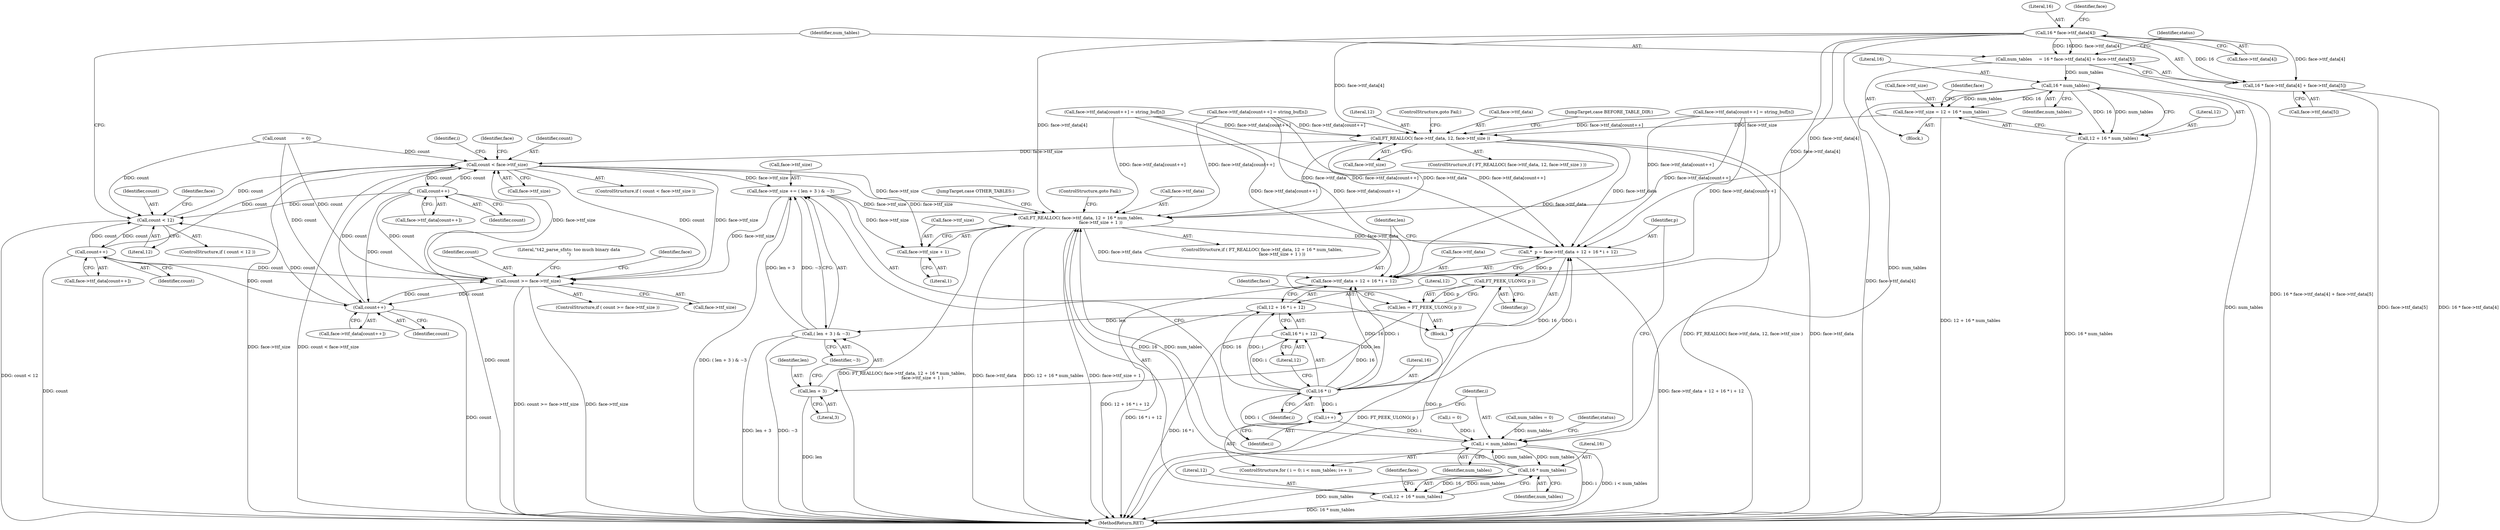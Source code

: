 digraph "0_savannah_3788187e0c396952cd7d905c6c61f3ff8e84b2b4_0@array" {
"1000456" [label="(Call,16 * face->ttf_data[4])"];
"1000453" [label="(Call,num_tables     = 16 * face->ttf_data[4] + face->ttf_data[5])"];
"1000477" [label="(Call,16 * num_tables)"];
"1000471" [label="(Call,face->ttf_size = 12 + 16 * num_tables)"];
"1000481" [label="(Call,FT_REALLOC( face->ttf_data, 12, face->ttf_size ))"];
"1000492" [label="(Call,count < face->ttf_size)"];
"1000503" [label="(Call,count++)"];
"1000436" [label="(Call,count < 12)"];
"1000445" [label="(Call,count++)"];
"1000571" [label="(Call,count >= face->ttf_size)"];
"1000589" [label="(Call,count++)"];
"1000541" [label="(Call,face->ttf_size += ( len + 3 ) & ~3)"];
"1000554" [label="(Call,FT_REALLOC( face->ttf_data, 12 + 16 * num_tables,\n                             face->ttf_size + 1 ))"];
"1000524" [label="(Call,*  p = face->ttf_data + 12 + 16 * i + 12)"];
"1000539" [label="(Call,FT_PEEK_ULONG( p ))"];
"1000537" [label="(Call,len = FT_PEEK_ULONG( p ))"];
"1000545" [label="(Call,( len + 3 ) & ~3)"];
"1000546" [label="(Call,len + 3)"];
"1000526" [label="(Call,face->ttf_data + 12 + 16 * i + 12)"];
"1000563" [label="(Call,face->ttf_size + 1)"];
"1000475" [label="(Call,12 + 16 * num_tables)"];
"1000517" [label="(Call,i < num_tables)"];
"1000533" [label="(Call,16 * i)"];
"1000520" [label="(Call,i++)"];
"1000530" [label="(Call,12 + 16 * i + 12)"];
"1000532" [label="(Call,16 * i + 12)"];
"1000560" [label="(Call,16 * num_tables)"];
"1000558" [label="(Call,12 + 16 * num_tables)"];
"1000455" [label="(Call,16 * face->ttf_data[4] + face->ttf_data[5])"];
"1000490" [label="(JumpTarget,case BEFORE_TABLE_DIR:)"];
"1000569" [label="(JumpTarget,case OTHER_TABLES:)"];
"1000478" [label="(Literal,16)"];
"1000585" [label="(Call,face->ttf_data[count++])"];
"1000542" [label="(Call,face->ttf_size)"];
"1000437" [label="(Identifier,count)"];
"1000532" [label="(Call,16 * i + 12)"];
"1000548" [label="(Literal,3)"];
"1000483" [label="(Identifier,face)"];
"1000486" [label="(Call,face->ttf_size)"];
"1000545" [label="(Call,( len + 3 ) & ~3)"];
"1000596" [label="(MethodReturn,RET)"];
"1000536" [label="(Literal,12)"];
"1000533" [label="(Call,16 * i)"];
"1000515" [label="(Identifier,i)"];
"1000558" [label="(Call,12 + 16 * num_tables)"];
"1000534" [label="(Literal,16)"];
"1000445" [label="(Call,count++)"];
"1000563" [label="(Call,face->ttf_size + 1)"];
"1000553" [label="(ControlStructure,if ( FT_REALLOC( face->ttf_data, 12 + 16 * num_tables,\n                             face->ttf_size + 1 ) ))"];
"1000441" [label="(Call,face->ttf_data[count++])"];
"1000155" [label="(Call,num_tables = 0)"];
"1000572" [label="(Identifier,count)"];
"1000520" [label="(Call,i++)"];
"1000584" [label="(Call,face->ttf_data[count++] = string_buf[n])"];
"1000560" [label="(Call,16 * num_tables)"];
"1000554" [label="(Call,FT_REALLOC( face->ttf_data, 12 + 16 * num_tables,\n                             face->ttf_size + 1 ))"];
"1000454" [label="(Identifier,num_tables)"];
"1000476" [label="(Literal,12)"];
"1000457" [label="(Literal,16)"];
"1000519" [label="(Identifier,num_tables)"];
"1000438" [label="(Literal,12)"];
"1000443" [label="(Identifier,face)"];
"1000485" [label="(Literal,12)"];
"1000465" [label="(Identifier,face)"];
"1000469" [label="(Identifier,status)"];
"1000559" [label="(Literal,12)"];
"1000568" [label="(ControlStructure,goto Fail;)"];
"1000538" [label="(Identifier,len)"];
"1000435" [label="(ControlStructure,if ( count < 12 ))"];
"1000551" [label="(Identifier,status)"];
"1000480" [label="(ControlStructure,if ( FT_REALLOC( face->ttf_data, 12, face->ttf_size ) ))"];
"1000489" [label="(ControlStructure,goto Fail;)"];
"1000501" [label="(Identifier,face)"];
"1000518" [label="(Identifier,i)"];
"1000436" [label="(Call,count < 12)"];
"1000477" [label="(Call,16 * num_tables)"];
"1000499" [label="(Call,face->ttf_data[count++])"];
"1000455" [label="(Call,16 * face->ttf_data[4] + face->ttf_data[5])"];
"1000567" [label="(Literal,1)"];
"1000482" [label="(Call,face->ttf_data)"];
"1000475" [label="(Call,12 + 16 * num_tables)"];
"1000498" [label="(Call,face->ttf_data[count++] = string_buf[n])"];
"1000527" [label="(Call,face->ttf_data)"];
"1000530" [label="(Call,12 + 16 * i + 12)"];
"1000526" [label="(Call,face->ttf_data + 12 + 16 * i + 12)"];
"1000535" [label="(Identifier,i)"];
"1000513" [label="(ControlStructure,for ( i = 0; i < num_tables; i++ ))"];
"1000479" [label="(Identifier,num_tables)"];
"1000547" [label="(Identifier,len)"];
"1000492" [label="(Call,count < face->ttf_size)"];
"1000522" [label="(Block,)"];
"1000456" [label="(Call,16 * face->ttf_data[4])"];
"1000503" [label="(Call,count++)"];
"1000493" [label="(Identifier,count)"];
"1000531" [label="(Literal,12)"];
"1000446" [label="(Identifier,count)"];
"1000463" [label="(Call,face->ttf_data[5])"];
"1000555" [label="(Call,face->ttf_data)"];
"1000504" [label="(Identifier,count)"];
"1000494" [label="(Call,face->ttf_size)"];
"1000472" [label="(Call,face->ttf_size)"];
"1000537" [label="(Call,len = FT_PEEK_ULONG( p ))"];
"1000578" [label="(Literal,\"t42_parse_sfnts: too much binary data\n\")"];
"1000458" [label="(Call,face->ttf_data[4])"];
"1000570" [label="(ControlStructure,if ( count >= face->ttf_size ))"];
"1000540" [label="(Identifier,p)"];
"1000481" [label="(Call,FT_REALLOC( face->ttf_data, 12, face->ttf_size ))"];
"1000525" [label="(Identifier,p)"];
"1000517" [label="(Call,i < num_tables)"];
"1000471" [label="(Call,face->ttf_size = 12 + 16 * num_tables)"];
"1000491" [label="(ControlStructure,if ( count < face->ttf_size ))"];
"1000573" [label="(Call,face->ttf_size)"];
"1000453" [label="(Call,num_tables     = 16 * face->ttf_data[4] + face->ttf_data[5])"];
"1000589" [label="(Call,count++)"];
"1000514" [label="(Call,i = 0)"];
"1000521" [label="(Identifier,i)"];
"1000541" [label="(Call,face->ttf_size += ( len + 3 ) & ~3)"];
"1000549" [label="(Identifier,~3)"];
"1000561" [label="(Literal,16)"];
"1000562" [label="(Identifier,num_tables)"];
"1000590" [label="(Identifier,count)"];
"1000587" [label="(Identifier,face)"];
"1000452" [label="(Block,)"];
"1000524" [label="(Call,*  p = face->ttf_data + 12 + 16 * i + 12)"];
"1000543" [label="(Identifier,face)"];
"1000546" [label="(Call,len + 3)"];
"1000539" [label="(Call,FT_PEEK_ULONG( p ))"];
"1000564" [label="(Call,face->ttf_size)"];
"1000211" [label="(Call,count           = 0)"];
"1000440" [label="(Call,face->ttf_data[count++] = string_buf[n])"];
"1000565" [label="(Identifier,face)"];
"1000571" [label="(Call,count >= face->ttf_size)"];
"1000456" -> "1000455"  [label="AST: "];
"1000456" -> "1000458"  [label="CFG: "];
"1000457" -> "1000456"  [label="AST: "];
"1000458" -> "1000456"  [label="AST: "];
"1000465" -> "1000456"  [label="CFG: "];
"1000456" -> "1000596"  [label="DDG: face->ttf_data[4]"];
"1000456" -> "1000453"  [label="DDG: 16"];
"1000456" -> "1000453"  [label="DDG: face->ttf_data[4]"];
"1000456" -> "1000455"  [label="DDG: 16"];
"1000456" -> "1000455"  [label="DDG: face->ttf_data[4]"];
"1000456" -> "1000481"  [label="DDG: face->ttf_data[4]"];
"1000456" -> "1000524"  [label="DDG: face->ttf_data[4]"];
"1000456" -> "1000526"  [label="DDG: face->ttf_data[4]"];
"1000456" -> "1000554"  [label="DDG: face->ttf_data[4]"];
"1000453" -> "1000452"  [label="AST: "];
"1000453" -> "1000455"  [label="CFG: "];
"1000454" -> "1000453"  [label="AST: "];
"1000455" -> "1000453"  [label="AST: "];
"1000469" -> "1000453"  [label="CFG: "];
"1000453" -> "1000596"  [label="DDG: 16 * face->ttf_data[4] + face->ttf_data[5]"];
"1000453" -> "1000477"  [label="DDG: num_tables"];
"1000477" -> "1000475"  [label="AST: "];
"1000477" -> "1000479"  [label="CFG: "];
"1000478" -> "1000477"  [label="AST: "];
"1000479" -> "1000477"  [label="AST: "];
"1000475" -> "1000477"  [label="CFG: "];
"1000477" -> "1000596"  [label="DDG: num_tables"];
"1000477" -> "1000471"  [label="DDG: 16"];
"1000477" -> "1000471"  [label="DDG: num_tables"];
"1000477" -> "1000475"  [label="DDG: 16"];
"1000477" -> "1000475"  [label="DDG: num_tables"];
"1000477" -> "1000517"  [label="DDG: num_tables"];
"1000471" -> "1000452"  [label="AST: "];
"1000471" -> "1000475"  [label="CFG: "];
"1000472" -> "1000471"  [label="AST: "];
"1000475" -> "1000471"  [label="AST: "];
"1000483" -> "1000471"  [label="CFG: "];
"1000471" -> "1000596"  [label="DDG: 12 + 16 * num_tables"];
"1000471" -> "1000481"  [label="DDG: face->ttf_size"];
"1000481" -> "1000480"  [label="AST: "];
"1000481" -> "1000486"  [label="CFG: "];
"1000482" -> "1000481"  [label="AST: "];
"1000485" -> "1000481"  [label="AST: "];
"1000486" -> "1000481"  [label="AST: "];
"1000489" -> "1000481"  [label="CFG: "];
"1000490" -> "1000481"  [label="CFG: "];
"1000481" -> "1000596"  [label="DDG: FT_REALLOC( face->ttf_data, 12, face->ttf_size )"];
"1000481" -> "1000596"  [label="DDG: face->ttf_data"];
"1000554" -> "1000481"  [label="DDG: face->ttf_data"];
"1000498" -> "1000481"  [label="DDG: face->ttf_data[count++]"];
"1000440" -> "1000481"  [label="DDG: face->ttf_data[count++]"];
"1000584" -> "1000481"  [label="DDG: face->ttf_data[count++]"];
"1000481" -> "1000492"  [label="DDG: face->ttf_size"];
"1000481" -> "1000524"  [label="DDG: face->ttf_data"];
"1000481" -> "1000526"  [label="DDG: face->ttf_data"];
"1000481" -> "1000554"  [label="DDG: face->ttf_data"];
"1000492" -> "1000491"  [label="AST: "];
"1000492" -> "1000494"  [label="CFG: "];
"1000493" -> "1000492"  [label="AST: "];
"1000494" -> "1000492"  [label="AST: "];
"1000501" -> "1000492"  [label="CFG: "];
"1000515" -> "1000492"  [label="CFG: "];
"1000492" -> "1000596"  [label="DDG: face->ttf_size"];
"1000492" -> "1000596"  [label="DDG: count < face->ttf_size"];
"1000436" -> "1000492"  [label="DDG: count"];
"1000589" -> "1000492"  [label="DDG: count"];
"1000445" -> "1000492"  [label="DDG: count"];
"1000211" -> "1000492"  [label="DDG: count"];
"1000503" -> "1000492"  [label="DDG: count"];
"1000571" -> "1000492"  [label="DDG: face->ttf_size"];
"1000492" -> "1000503"  [label="DDG: count"];
"1000492" -> "1000541"  [label="DDG: face->ttf_size"];
"1000492" -> "1000554"  [label="DDG: face->ttf_size"];
"1000492" -> "1000563"  [label="DDG: face->ttf_size"];
"1000492" -> "1000571"  [label="DDG: count"];
"1000492" -> "1000571"  [label="DDG: face->ttf_size"];
"1000503" -> "1000499"  [label="AST: "];
"1000503" -> "1000504"  [label="CFG: "];
"1000504" -> "1000503"  [label="AST: "];
"1000499" -> "1000503"  [label="CFG: "];
"1000503" -> "1000596"  [label="DDG: count"];
"1000503" -> "1000436"  [label="DDG: count"];
"1000503" -> "1000571"  [label="DDG: count"];
"1000503" -> "1000589"  [label="DDG: count"];
"1000436" -> "1000435"  [label="AST: "];
"1000436" -> "1000438"  [label="CFG: "];
"1000437" -> "1000436"  [label="AST: "];
"1000438" -> "1000436"  [label="AST: "];
"1000443" -> "1000436"  [label="CFG: "];
"1000454" -> "1000436"  [label="CFG: "];
"1000436" -> "1000596"  [label="DDG: count < 12"];
"1000589" -> "1000436"  [label="DDG: count"];
"1000445" -> "1000436"  [label="DDG: count"];
"1000211" -> "1000436"  [label="DDG: count"];
"1000436" -> "1000445"  [label="DDG: count"];
"1000445" -> "1000441"  [label="AST: "];
"1000445" -> "1000446"  [label="CFG: "];
"1000446" -> "1000445"  [label="AST: "];
"1000441" -> "1000445"  [label="CFG: "];
"1000445" -> "1000596"  [label="DDG: count"];
"1000445" -> "1000571"  [label="DDG: count"];
"1000445" -> "1000589"  [label="DDG: count"];
"1000571" -> "1000570"  [label="AST: "];
"1000571" -> "1000573"  [label="CFG: "];
"1000572" -> "1000571"  [label="AST: "];
"1000573" -> "1000571"  [label="AST: "];
"1000578" -> "1000571"  [label="CFG: "];
"1000587" -> "1000571"  [label="CFG: "];
"1000571" -> "1000596"  [label="DDG: count >= face->ttf_size"];
"1000571" -> "1000596"  [label="DDG: face->ttf_size"];
"1000589" -> "1000571"  [label="DDG: count"];
"1000211" -> "1000571"  [label="DDG: count"];
"1000541" -> "1000571"  [label="DDG: face->ttf_size"];
"1000571" -> "1000589"  [label="DDG: count"];
"1000589" -> "1000585"  [label="AST: "];
"1000589" -> "1000590"  [label="CFG: "];
"1000590" -> "1000589"  [label="AST: "];
"1000585" -> "1000589"  [label="CFG: "];
"1000589" -> "1000596"  [label="DDG: count"];
"1000211" -> "1000589"  [label="DDG: count"];
"1000541" -> "1000522"  [label="AST: "];
"1000541" -> "1000545"  [label="CFG: "];
"1000542" -> "1000541"  [label="AST: "];
"1000545" -> "1000541"  [label="AST: "];
"1000521" -> "1000541"  [label="CFG: "];
"1000541" -> "1000596"  [label="DDG: ( len + 3 ) & ~3"];
"1000545" -> "1000541"  [label="DDG: len + 3"];
"1000545" -> "1000541"  [label="DDG: ~3"];
"1000541" -> "1000554"  [label="DDG: face->ttf_size"];
"1000541" -> "1000563"  [label="DDG: face->ttf_size"];
"1000554" -> "1000553"  [label="AST: "];
"1000554" -> "1000563"  [label="CFG: "];
"1000555" -> "1000554"  [label="AST: "];
"1000558" -> "1000554"  [label="AST: "];
"1000563" -> "1000554"  [label="AST: "];
"1000568" -> "1000554"  [label="CFG: "];
"1000569" -> "1000554"  [label="CFG: "];
"1000554" -> "1000596"  [label="DDG: face->ttf_size + 1"];
"1000554" -> "1000596"  [label="DDG: FT_REALLOC( face->ttf_data, 12 + 16 * num_tables,\n                             face->ttf_size + 1 )"];
"1000554" -> "1000596"  [label="DDG: face->ttf_data"];
"1000554" -> "1000596"  [label="DDG: 12 + 16 * num_tables"];
"1000554" -> "1000524"  [label="DDG: face->ttf_data"];
"1000554" -> "1000526"  [label="DDG: face->ttf_data"];
"1000498" -> "1000554"  [label="DDG: face->ttf_data[count++]"];
"1000440" -> "1000554"  [label="DDG: face->ttf_data[count++]"];
"1000584" -> "1000554"  [label="DDG: face->ttf_data[count++]"];
"1000560" -> "1000554"  [label="DDG: 16"];
"1000560" -> "1000554"  [label="DDG: num_tables"];
"1000524" -> "1000522"  [label="AST: "];
"1000524" -> "1000526"  [label="CFG: "];
"1000525" -> "1000524"  [label="AST: "];
"1000526" -> "1000524"  [label="AST: "];
"1000538" -> "1000524"  [label="CFG: "];
"1000524" -> "1000596"  [label="DDG: face->ttf_data + 12 + 16 * i + 12"];
"1000498" -> "1000524"  [label="DDG: face->ttf_data[count++]"];
"1000440" -> "1000524"  [label="DDG: face->ttf_data[count++]"];
"1000584" -> "1000524"  [label="DDG: face->ttf_data[count++]"];
"1000533" -> "1000524"  [label="DDG: 16"];
"1000533" -> "1000524"  [label="DDG: i"];
"1000524" -> "1000539"  [label="DDG: p"];
"1000539" -> "1000537"  [label="AST: "];
"1000539" -> "1000540"  [label="CFG: "];
"1000540" -> "1000539"  [label="AST: "];
"1000537" -> "1000539"  [label="CFG: "];
"1000539" -> "1000596"  [label="DDG: p"];
"1000539" -> "1000537"  [label="DDG: p"];
"1000537" -> "1000522"  [label="AST: "];
"1000538" -> "1000537"  [label="AST: "];
"1000543" -> "1000537"  [label="CFG: "];
"1000537" -> "1000596"  [label="DDG: FT_PEEK_ULONG( p )"];
"1000537" -> "1000545"  [label="DDG: len"];
"1000537" -> "1000546"  [label="DDG: len"];
"1000545" -> "1000549"  [label="CFG: "];
"1000546" -> "1000545"  [label="AST: "];
"1000549" -> "1000545"  [label="AST: "];
"1000545" -> "1000596"  [label="DDG: len + 3"];
"1000545" -> "1000596"  [label="DDG: ~3"];
"1000546" -> "1000548"  [label="CFG: "];
"1000547" -> "1000546"  [label="AST: "];
"1000548" -> "1000546"  [label="AST: "];
"1000549" -> "1000546"  [label="CFG: "];
"1000546" -> "1000596"  [label="DDG: len"];
"1000526" -> "1000530"  [label="CFG: "];
"1000527" -> "1000526"  [label="AST: "];
"1000530" -> "1000526"  [label="AST: "];
"1000526" -> "1000596"  [label="DDG: 12 + 16 * i + 12"];
"1000498" -> "1000526"  [label="DDG: face->ttf_data[count++]"];
"1000440" -> "1000526"  [label="DDG: face->ttf_data[count++]"];
"1000584" -> "1000526"  [label="DDG: face->ttf_data[count++]"];
"1000533" -> "1000526"  [label="DDG: 16"];
"1000533" -> "1000526"  [label="DDG: i"];
"1000563" -> "1000567"  [label="CFG: "];
"1000564" -> "1000563"  [label="AST: "];
"1000567" -> "1000563"  [label="AST: "];
"1000476" -> "1000475"  [label="AST: "];
"1000475" -> "1000596"  [label="DDG: 16 * num_tables"];
"1000517" -> "1000513"  [label="AST: "];
"1000517" -> "1000519"  [label="CFG: "];
"1000518" -> "1000517"  [label="AST: "];
"1000519" -> "1000517"  [label="AST: "];
"1000525" -> "1000517"  [label="CFG: "];
"1000551" -> "1000517"  [label="CFG: "];
"1000517" -> "1000596"  [label="DDG: i"];
"1000517" -> "1000596"  [label="DDG: i < num_tables"];
"1000514" -> "1000517"  [label="DDG: i"];
"1000520" -> "1000517"  [label="DDG: i"];
"1000560" -> "1000517"  [label="DDG: num_tables"];
"1000155" -> "1000517"  [label="DDG: num_tables"];
"1000517" -> "1000533"  [label="DDG: i"];
"1000517" -> "1000560"  [label="DDG: num_tables"];
"1000533" -> "1000532"  [label="AST: "];
"1000533" -> "1000535"  [label="CFG: "];
"1000534" -> "1000533"  [label="AST: "];
"1000535" -> "1000533"  [label="AST: "];
"1000536" -> "1000533"  [label="CFG: "];
"1000533" -> "1000520"  [label="DDG: i"];
"1000533" -> "1000530"  [label="DDG: 16"];
"1000533" -> "1000530"  [label="DDG: i"];
"1000533" -> "1000532"  [label="DDG: 16"];
"1000533" -> "1000532"  [label="DDG: i"];
"1000520" -> "1000513"  [label="AST: "];
"1000520" -> "1000521"  [label="CFG: "];
"1000521" -> "1000520"  [label="AST: "];
"1000518" -> "1000520"  [label="CFG: "];
"1000530" -> "1000532"  [label="CFG: "];
"1000531" -> "1000530"  [label="AST: "];
"1000532" -> "1000530"  [label="AST: "];
"1000530" -> "1000596"  [label="DDG: 16 * i + 12"];
"1000532" -> "1000536"  [label="CFG: "];
"1000536" -> "1000532"  [label="AST: "];
"1000532" -> "1000596"  [label="DDG: 16 * i"];
"1000560" -> "1000558"  [label="AST: "];
"1000560" -> "1000562"  [label="CFG: "];
"1000561" -> "1000560"  [label="AST: "];
"1000562" -> "1000560"  [label="AST: "];
"1000558" -> "1000560"  [label="CFG: "];
"1000560" -> "1000596"  [label="DDG: num_tables"];
"1000560" -> "1000558"  [label="DDG: 16"];
"1000560" -> "1000558"  [label="DDG: num_tables"];
"1000559" -> "1000558"  [label="AST: "];
"1000565" -> "1000558"  [label="CFG: "];
"1000558" -> "1000596"  [label="DDG: 16 * num_tables"];
"1000455" -> "1000463"  [label="CFG: "];
"1000463" -> "1000455"  [label="AST: "];
"1000455" -> "1000596"  [label="DDG: face->ttf_data[5]"];
"1000455" -> "1000596"  [label="DDG: 16 * face->ttf_data[4]"];
}
